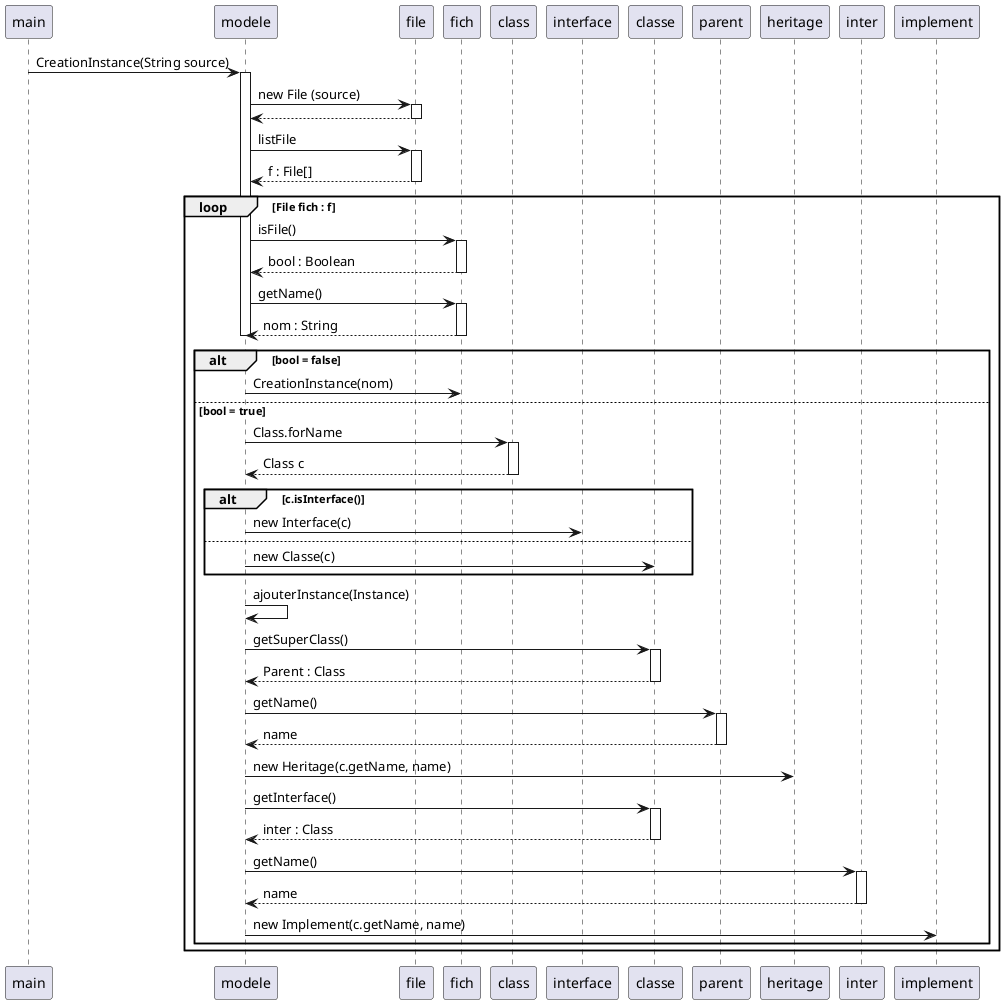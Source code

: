 @startuml
'https://plantuml.com/sequence-diagram

participant main
participant modele
participant file
participant fich
participant class

main->modele : CreationInstance(String source)
activate modele
modele ->file : new File (source)
activate file
file-->modele
deactivate file
modele->file : listFile
activate file
file-->modele : f : File[]
deactivate file

loop File fich : f
modele->fich : isFile()
activate fich
fich-->modele : bool : Boolean

deactivate
modele->fich : getName()
activate fich
fich-->modele : nom : String
deactivate

alt bool = false
deactivate
modele->fich : CreationInstance(nom)
else bool = true
modele ->class : Class.forName
activate class
class-->modele : Class c
deactivate class
alt c.isInterface()
modele->interface : new Interface(c)
else
modele->classe : new Classe(c)
end
modele->modele : ajouterInstance(Instance)

modele -> classe : getSuperClass()
activate classe
classe --> modele : Parent : Class
deactivate classe

modele -> parent : getName()
activate parent
parent-->modele : name
deactivate parent
modele->heritage : new Heritage(c.getName, name)

modele -> classe : getInterface()
activate classe
classe --> modele : inter : Class
deactivate classe

modele -> inter : getName()
activate inter
inter-->modele : name
deactivate inter
modele->implement : new Implement(c.getName, name)
end

end


@enduml